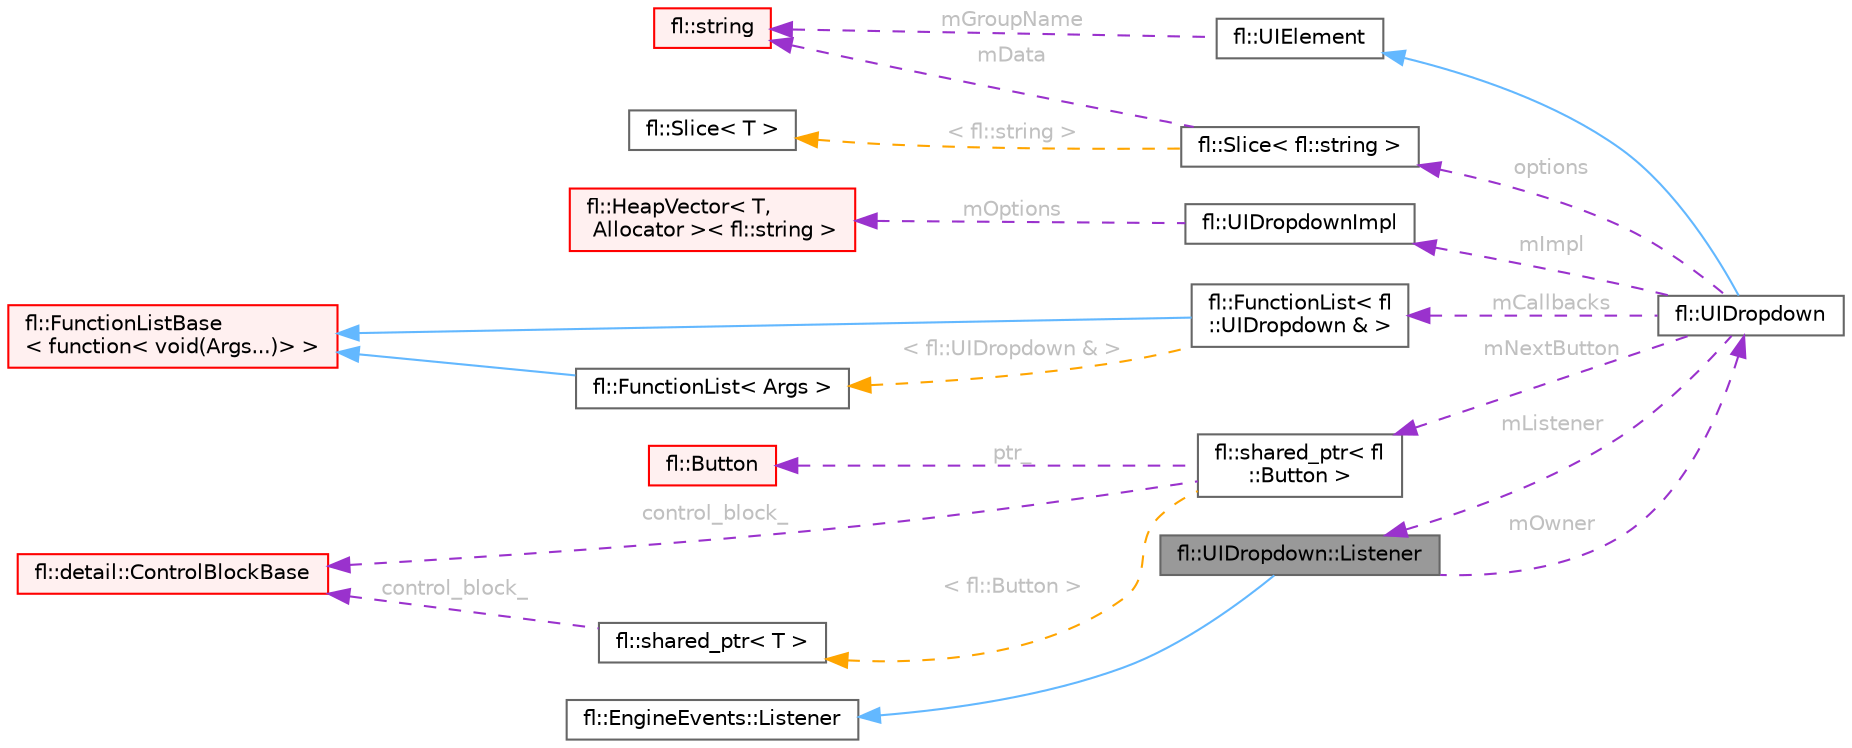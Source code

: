 digraph "fl::UIDropdown::Listener"
{
 // INTERACTIVE_SVG=YES
 // LATEX_PDF_SIZE
  bgcolor="transparent";
  edge [fontname=Helvetica,fontsize=10,labelfontname=Helvetica,labelfontsize=10];
  node [fontname=Helvetica,fontsize=10,shape=box,height=0.2,width=0.4];
  rankdir="LR";
  Node1 [id="Node000001",label="fl::UIDropdown::Listener",height=0.2,width=0.4,color="gray40", fillcolor="grey60", style="filled", fontcolor="black",tooltip=" "];
  Node2 -> Node1 [id="edge1_Node000001_Node000002",dir="back",color="steelblue1",style="solid",tooltip=" "];
  Node2 [id="Node000002",label="fl::EngineEvents::Listener",height=0.2,width=0.4,color="gray40", fillcolor="white", style="filled",URL="$db/da2/classfl_1_1_engine_events_1_1_listener.html",tooltip=" "];
  Node3 -> Node1 [id="edge2_Node000001_Node000003",dir="back",color="darkorchid3",style="dashed",tooltip=" ",label=" mOwner",fontcolor="grey" ];
  Node3 [id="Node000003",label="fl::UIDropdown",height=0.2,width=0.4,color="gray40", fillcolor="white", style="filled",URL="$d1/dc6/classfl_1_1_u_i_dropdown.html",tooltip=" "];
  Node4 -> Node3 [id="edge3_Node000003_Node000004",dir="back",color="steelblue1",style="solid",tooltip=" "];
  Node4 [id="Node000004",label="fl::UIElement",height=0.2,width=0.4,color="gray40", fillcolor="white", style="filled",URL="$df/d7b/classfl_1_1_u_i_element.html",tooltip=" "];
  Node5 -> Node4 [id="edge4_Node000004_Node000005",dir="back",color="darkorchid3",style="dashed",tooltip=" ",label=" mGroupName",fontcolor="grey" ];
  Node5 [id="Node000005",label="fl::string",height=0.2,width=0.4,color="red", fillcolor="#FFF0F0", style="filled",URL="$d2/db2/classfl_1_1string.html",tooltip=" "];
  Node8 -> Node3 [id="edge5_Node000003_Node000008",dir="back",color="darkorchid3",style="dashed",tooltip=" ",label=" options",fontcolor="grey" ];
  Node8 [id="Node000008",label="fl::Slice\< fl::string \>",height=0.2,width=0.4,color="gray40", fillcolor="white", style="filled",URL="$d8/de4/classfl_1_1_slice.html",tooltip=" "];
  Node5 -> Node8 [id="edge6_Node000008_Node000005",dir="back",color="darkorchid3",style="dashed",tooltip=" ",label=" mData",fontcolor="grey" ];
  Node9 -> Node8 [id="edge7_Node000008_Node000009",dir="back",color="orange",style="dashed",tooltip=" ",label=" \< fl::string \>",fontcolor="grey" ];
  Node9 [id="Node000009",label="fl::Slice\< T \>",height=0.2,width=0.4,color="gray40", fillcolor="white", style="filled",URL="$d8/de4/classfl_1_1_slice.html",tooltip=" "];
  Node10 -> Node3 [id="edge8_Node000003_Node000010",dir="back",color="darkorchid3",style="dashed",tooltip=" ",label=" mImpl",fontcolor="grey" ];
  Node10 [id="Node000010",label="fl::UIDropdownImpl",height=0.2,width=0.4,color="gray40", fillcolor="white", style="filled",URL="$da/d56/classfl_1_1_u_i_dropdown_impl.html",tooltip=" "];
  Node11 -> Node10 [id="edge9_Node000010_Node000011",dir="back",color="darkorchid3",style="dashed",tooltip=" ",label=" mOptions",fontcolor="grey" ];
  Node11 [id="Node000011",label="fl::HeapVector\< T,\l Allocator \>\< fl::string \>",height=0.2,width=0.4,color="red", fillcolor="#FFF0F0", style="filled",URL="$db/ddd/classfl_1_1_heap_vector.html",tooltip=" "];
  Node14 -> Node3 [id="edge10_Node000003_Node000014",dir="back",color="darkorchid3",style="dashed",tooltip=" ",label=" mCallbacks",fontcolor="grey" ];
  Node14 [id="Node000014",label="fl::FunctionList\< fl\l::UIDropdown & \>",height=0.2,width=0.4,color="gray40", fillcolor="white", style="filled",URL="$d1/d5d/classfl_1_1_function_list.html",tooltip=" "];
  Node15 -> Node14 [id="edge11_Node000014_Node000015",dir="back",color="steelblue1",style="solid",tooltip=" "];
  Node15 [id="Node000015",label="fl::FunctionListBase\l\< function\< void(Args...)\> \>",height=0.2,width=0.4,color="red", fillcolor="#FFF0F0", style="filled",URL="$d7/de3/classfl_1_1_function_list_base.html",tooltip=" "];
  Node19 -> Node14 [id="edge12_Node000014_Node000019",dir="back",color="orange",style="dashed",tooltip=" ",label=" \< fl::UIDropdown & \>",fontcolor="grey" ];
  Node19 [id="Node000019",label="fl::FunctionList\< Args \>",height=0.2,width=0.4,color="gray40", fillcolor="white", style="filled",URL="$d1/d5d/classfl_1_1_function_list.html",tooltip=" "];
  Node15 -> Node19 [id="edge13_Node000019_Node000015",dir="back",color="steelblue1",style="solid",tooltip=" "];
  Node1 -> Node3 [id="edge14_Node000003_Node000001",dir="back",color="darkorchid3",style="dashed",tooltip=" ",label=" mListener",fontcolor="grey" ];
  Node20 -> Node3 [id="edge15_Node000003_Node000020",dir="back",color="darkorchid3",style="dashed",tooltip=" ",label=" mNextButton",fontcolor="grey" ];
  Node20 [id="Node000020",label="fl::shared_ptr\< fl\l::Button \>",height=0.2,width=0.4,color="gray40", fillcolor="white", style="filled",URL="$d1/d74/classfl_1_1shared__ptr.html",tooltip=" "];
  Node21 -> Node20 [id="edge16_Node000020_Node000021",dir="back",color="darkorchid3",style="dashed",tooltip=" ",label=" ptr_",fontcolor="grey" ];
  Node21 [id="Node000021",label="fl::Button",height=0.2,width=0.4,color="red", fillcolor="#FFF0F0", style="filled",URL="$d3/d85/classfl_1_1_button.html",tooltip=" "];
  Node28 -> Node20 [id="edge17_Node000020_Node000028",dir="back",color="darkorchid3",style="dashed",tooltip=" ",label=" control_block_",fontcolor="grey" ];
  Node28 [id="Node000028",label="fl::detail::ControlBlockBase",height=0.2,width=0.4,color="red", fillcolor="#FFF0F0", style="filled",URL="$d4/dc0/structfl_1_1detail_1_1_control_block_base.html",tooltip=" "];
  Node31 -> Node20 [id="edge18_Node000020_Node000031",dir="back",color="orange",style="dashed",tooltip=" ",label=" \< fl::Button \>",fontcolor="grey" ];
  Node31 [id="Node000031",label="fl::shared_ptr\< T \>",height=0.2,width=0.4,color="gray40", fillcolor="white", style="filled",URL="$d1/d74/classfl_1_1shared__ptr.html",tooltip=" "];
  Node28 -> Node31 [id="edge19_Node000031_Node000028",dir="back",color="darkorchid3",style="dashed",tooltip=" ",label=" control_block_",fontcolor="grey" ];
}
